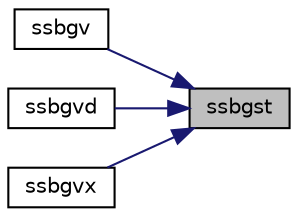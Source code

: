 digraph "ssbgst"
{
 // LATEX_PDF_SIZE
  edge [fontname="Helvetica",fontsize="10",labelfontname="Helvetica",labelfontsize="10"];
  node [fontname="Helvetica",fontsize="10",shape=record];
  rankdir="RL";
  Node1 [label="ssbgst",height=0.2,width=0.4,color="black", fillcolor="grey75", style="filled", fontcolor="black",tooltip="SSBGST"];
  Node1 -> Node2 [dir="back",color="midnightblue",fontsize="10",style="solid",fontname="Helvetica"];
  Node2 [label="ssbgv",height=0.2,width=0.4,color="black", fillcolor="white", style="filled",URL="$ssbgv_8f.html#a68f61567a0a76acea2eac1923e9851a4",tooltip="SSBGV"];
  Node1 -> Node3 [dir="back",color="midnightblue",fontsize="10",style="solid",fontname="Helvetica"];
  Node3 [label="ssbgvd",height=0.2,width=0.4,color="black", fillcolor="white", style="filled",URL="$ssbgvd_8f.html#a1db1fd0c060db1450df5955922555099",tooltip="SSBGVD"];
  Node1 -> Node4 [dir="back",color="midnightblue",fontsize="10",style="solid",fontname="Helvetica"];
  Node4 [label="ssbgvx",height=0.2,width=0.4,color="black", fillcolor="white", style="filled",URL="$ssbgvx_8f.html#a698be9aea5406ea6cb19fe47378e2233",tooltip="SSBGVX"];
}
